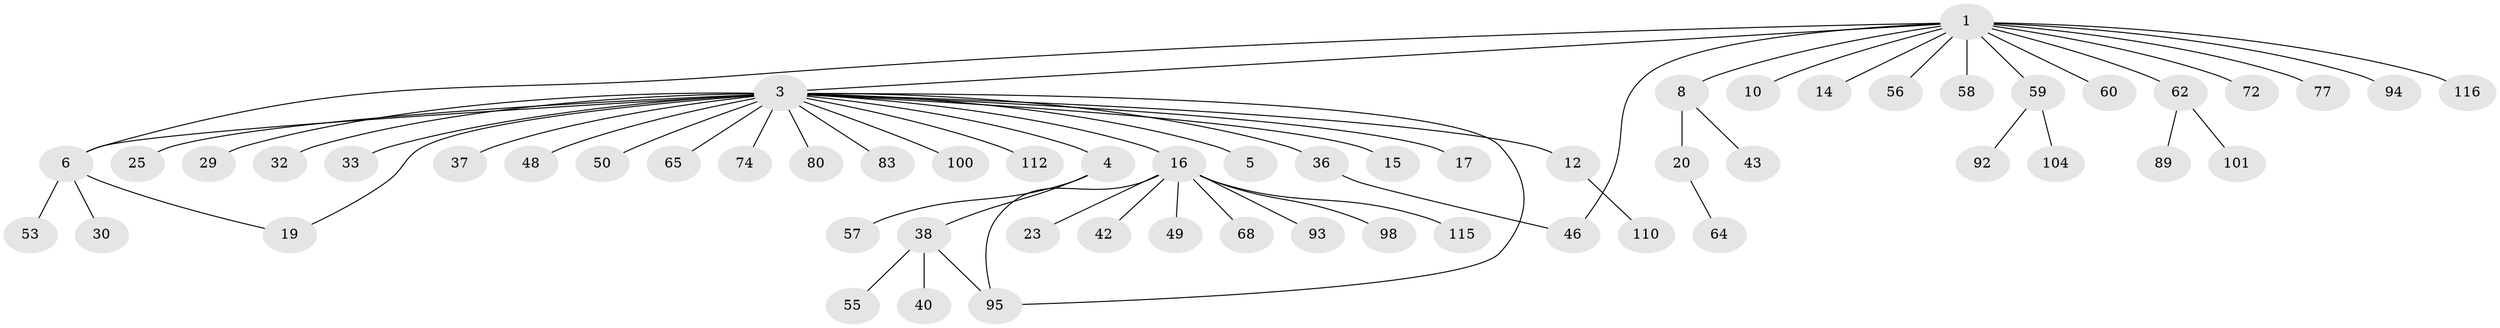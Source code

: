 // original degree distribution, {11: 0.00847457627118644, 6: 0.025423728813559324, 23: 0.00847457627118644, 3: 0.11864406779661017, 2: 0.1694915254237288, 5: 0.01694915254237288, 4: 0.05084745762711865, 1: 0.5932203389830508, 10: 0.00847457627118644}
// Generated by graph-tools (version 1.1) at 2025/14/03/09/25 04:14:34]
// undirected, 59 vertices, 63 edges
graph export_dot {
graph [start="1"]
  node [color=gray90,style=filled];
  1 [super="+2+63+7"];
  3 [super="+13+9"];
  4;
  5 [super="+39"];
  6 [super="+27+24+11"];
  8 [super="+18+109"];
  10;
  12;
  14;
  15;
  16 [super="+45"];
  17 [super="+88+61+31"];
  19 [super="+21"];
  20 [super="+102"];
  23;
  25 [super="+111"];
  29;
  30 [super="+105+87+34"];
  32;
  33 [super="+103+90"];
  36 [super="+41"];
  37 [super="+108+70+51"];
  38 [super="+96"];
  40;
  42;
  43;
  46 [super="+73"];
  48;
  49;
  50 [super="+118+54"];
  53 [super="+97+85"];
  55;
  56 [super="+117"];
  57;
  58;
  59;
  60;
  62;
  64;
  65;
  68;
  72;
  74 [super="+75"];
  77 [super="+84+78"];
  80;
  83;
  89;
  92;
  93;
  94;
  95 [super="+107"];
  98;
  100;
  101;
  104;
  110;
  112;
  115;
  116;
  1 -- 8;
  1 -- 14;
  1 -- 58;
  1 -- 60;
  1 -- 72;
  1 -- 77;
  1 -- 116;
  1 -- 3;
  1 -- 56;
  1 -- 62;
  1 -- 59;
  1 -- 94;
  1 -- 46;
  1 -- 10;
  1 -- 6;
  3 -- 4;
  3 -- 5;
  3 -- 6 [weight=2];
  3 -- 12;
  3 -- 16;
  3 -- 25;
  3 -- 29;
  3 -- 32;
  3 -- 33;
  3 -- 36;
  3 -- 37;
  3 -- 48;
  3 -- 50 [weight=2];
  3 -- 65;
  3 -- 74;
  3 -- 100;
  3 -- 95;
  3 -- 80;
  3 -- 17;
  3 -- 112;
  3 -- 83;
  3 -- 15;
  3 -- 19;
  4 -- 38;
  4 -- 57;
  6 -- 19;
  6 -- 30;
  6 -- 53;
  8 -- 43;
  8 -- 20;
  12 -- 110;
  16 -- 23;
  16 -- 42;
  16 -- 49;
  16 -- 68;
  16 -- 93;
  16 -- 95;
  16 -- 98;
  16 -- 115;
  20 -- 64;
  36 -- 46;
  38 -- 40;
  38 -- 55;
  38 -- 95;
  59 -- 92;
  59 -- 104;
  62 -- 89;
  62 -- 101;
}
